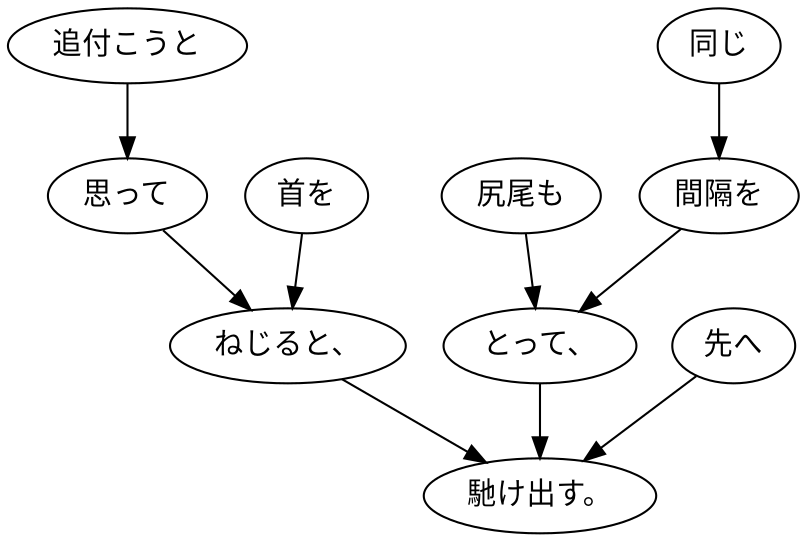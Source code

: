 digraph graph1848 {
	node0 [label="追付こうと"];
	node1 [label="思って"];
	node2 [label="首を"];
	node3 [label="ねじると、"];
	node4 [label="尻尾も"];
	node5 [label="同じ"];
	node6 [label="間隔を"];
	node7 [label="とって、"];
	node8 [label="先へ"];
	node9 [label="馳け出す。"];
	node0 -> node1;
	node1 -> node3;
	node2 -> node3;
	node3 -> node9;
	node4 -> node7;
	node5 -> node6;
	node6 -> node7;
	node7 -> node9;
	node8 -> node9;
}
